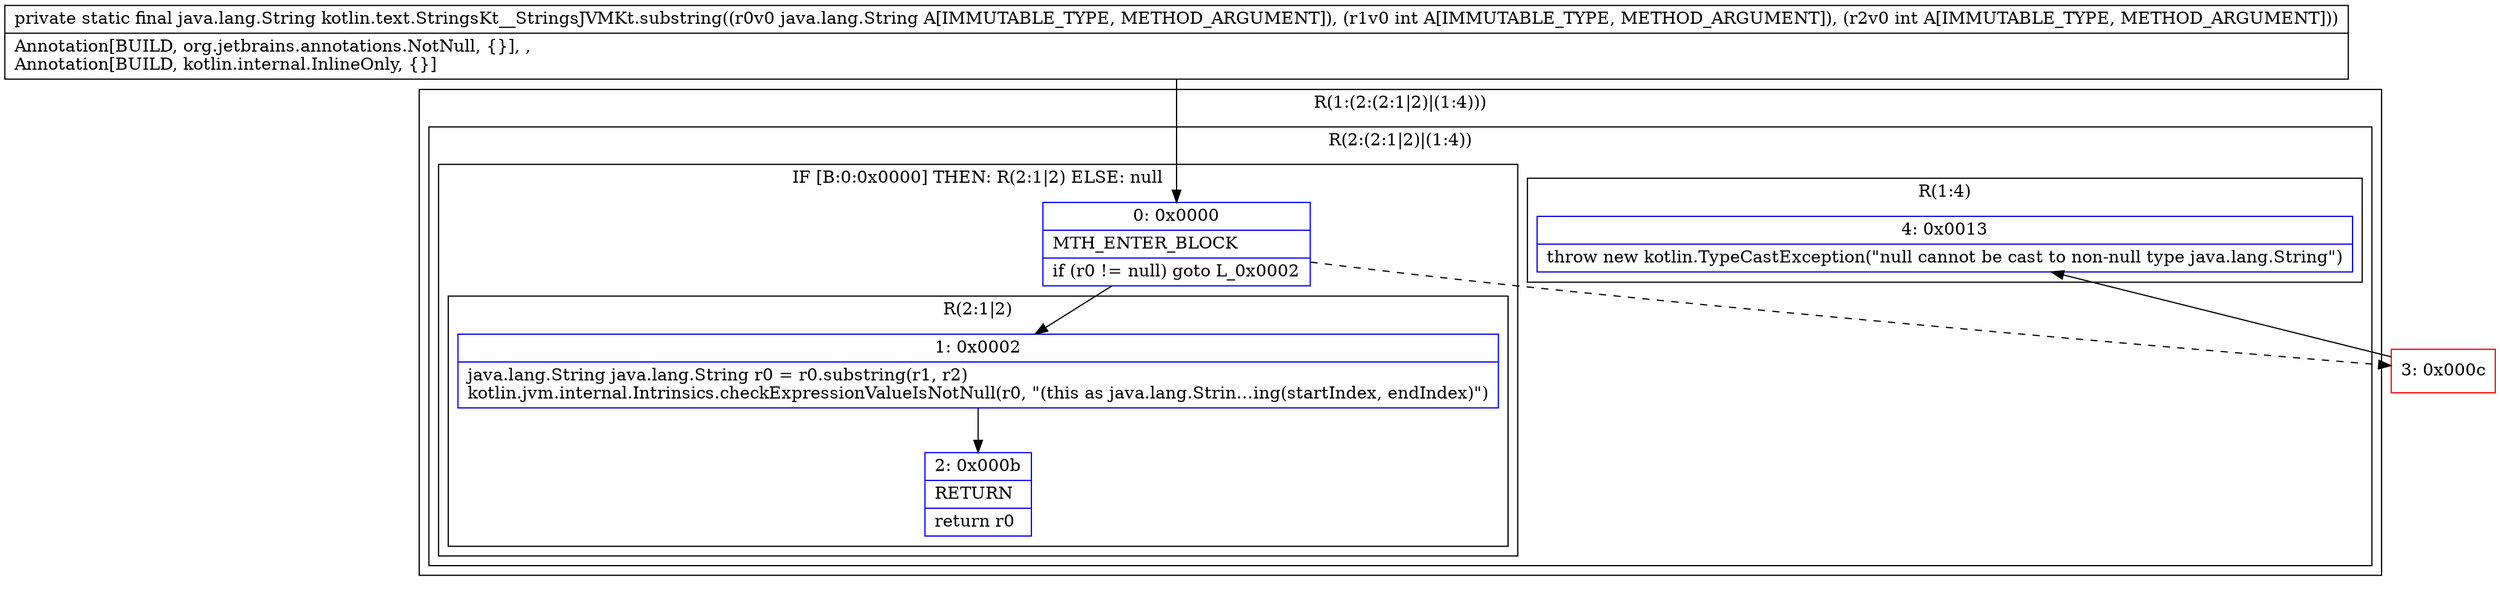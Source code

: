 digraph "CFG forkotlin.text.StringsKt__StringsJVMKt.substring(Ljava\/lang\/String;II)Ljava\/lang\/String;" {
subgraph cluster_Region_1470660776 {
label = "R(1:(2:(2:1|2)|(1:4)))";
node [shape=record,color=blue];
subgraph cluster_Region_42419148 {
label = "R(2:(2:1|2)|(1:4))";
node [shape=record,color=blue];
subgraph cluster_IfRegion_1242153872 {
label = "IF [B:0:0x0000] THEN: R(2:1|2) ELSE: null";
node [shape=record,color=blue];
Node_0 [shape=record,label="{0\:\ 0x0000|MTH_ENTER_BLOCK\l|if (r0 != null) goto L_0x0002\l}"];
subgraph cluster_Region_1708293368 {
label = "R(2:1|2)";
node [shape=record,color=blue];
Node_1 [shape=record,label="{1\:\ 0x0002|java.lang.String java.lang.String r0 = r0.substring(r1, r2)\lkotlin.jvm.internal.Intrinsics.checkExpressionValueIsNotNull(r0, \"(this as java.lang.Strin…ing(startIndex, endIndex)\")\l}"];
Node_2 [shape=record,label="{2\:\ 0x000b|RETURN\l|return r0\l}"];
}
}
subgraph cluster_Region_1704393834 {
label = "R(1:4)";
node [shape=record,color=blue];
Node_4 [shape=record,label="{4\:\ 0x0013|throw new kotlin.TypeCastException(\"null cannot be cast to non\-null type java.lang.String\")\l}"];
}
}
}
Node_3 [shape=record,color=red,label="{3\:\ 0x000c}"];
MethodNode[shape=record,label="{private static final java.lang.String kotlin.text.StringsKt__StringsJVMKt.substring((r0v0 java.lang.String A[IMMUTABLE_TYPE, METHOD_ARGUMENT]), (r1v0 int A[IMMUTABLE_TYPE, METHOD_ARGUMENT]), (r2v0 int A[IMMUTABLE_TYPE, METHOD_ARGUMENT]))  | Annotation[BUILD, org.jetbrains.annotations.NotNull, \{\}], , \lAnnotation[BUILD, kotlin.internal.InlineOnly, \{\}]\l}"];
MethodNode -> Node_0;
Node_0 -> Node_1;
Node_0 -> Node_3[style=dashed];
Node_1 -> Node_2;
Node_3 -> Node_4;
}

